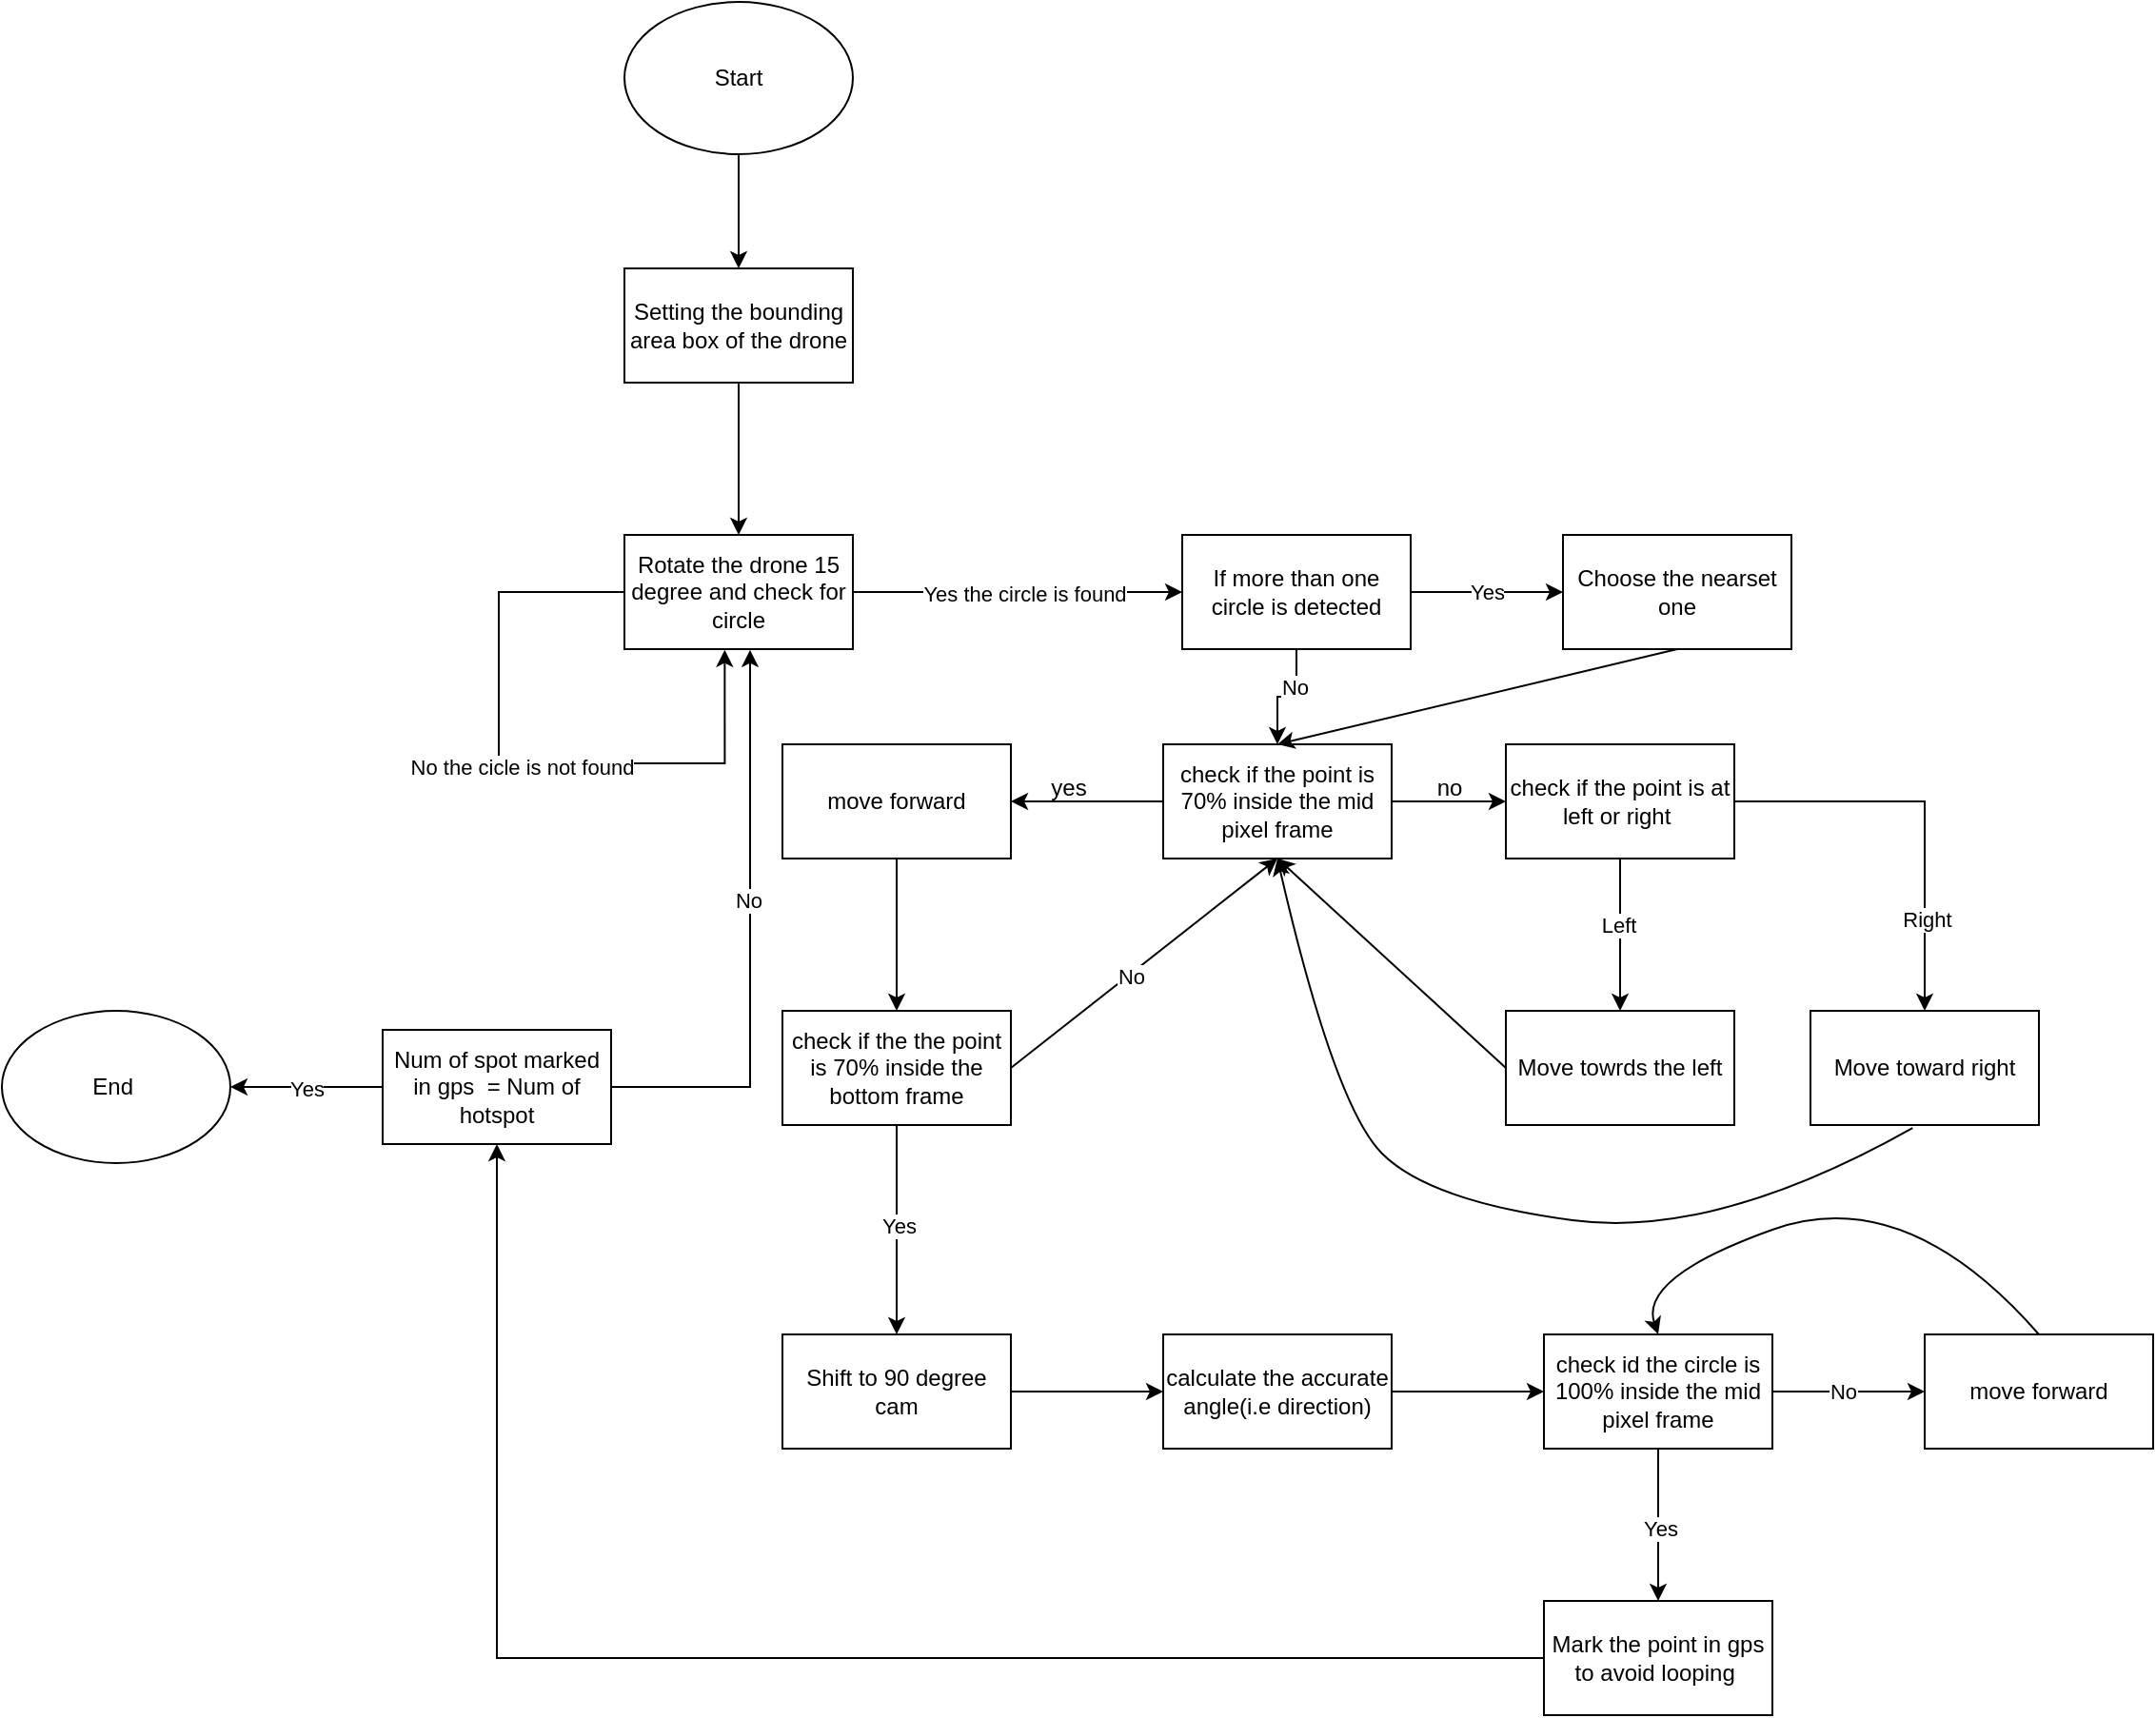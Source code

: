 <mxfile version="21.7.2" type="device">
  <diagram id="JavA-6bFF5lqvPPS7lLW" name="Page-1">
    <mxGraphModel dx="2099" dy="2076" grid="1" gridSize="10" guides="1" tooltips="1" connect="1" arrows="1" fold="1" page="1" pageScale="1" pageWidth="827" pageHeight="1169" background="none" math="0" shadow="0">
      <root>
        <mxCell id="0" />
        <mxCell id="1" parent="0" />
        <mxCell id="emxxMlhCHO6p1MzQuBsS-35" value="" style="edgeStyle=orthogonalEdgeStyle;rounded=0;orthogonalLoop=1;jettySize=auto;html=1;" edge="1" parent="1" target="emxxMlhCHO6p1MzQuBsS-34">
          <mxGeometry relative="1" as="geometry">
            <mxPoint x="-170" y="-480" as="sourcePoint" />
          </mxGeometry>
        </mxCell>
        <mxCell id="emxxMlhCHO6p1MzQuBsS-38" value="No" style="edgeLabel;html=1;align=center;verticalAlign=middle;resizable=0;points=[];" vertex="1" connectable="0" parent="emxxMlhCHO6p1MzQuBsS-35">
          <mxGeometry x="-0.082" relative="1" as="geometry">
            <mxPoint as="offset" />
          </mxGeometry>
        </mxCell>
        <mxCell id="emxxMlhCHO6p1MzQuBsS-43" value="Start" style="ellipse;whiteSpace=wrap;html=1;" vertex="1" parent="1">
          <mxGeometry x="-473" y="-960" width="120" height="80" as="geometry" />
        </mxCell>
        <mxCell id="emxxMlhCHO6p1MzQuBsS-44" value="" style="endArrow=classic;html=1;rounded=0;exitX=0.5;exitY=1;exitDx=0;exitDy=0;" edge="1" parent="1" source="emxxMlhCHO6p1MzQuBsS-43" target="emxxMlhCHO6p1MzQuBsS-45">
          <mxGeometry width="50" height="50" relative="1" as="geometry">
            <mxPoint x="-450" y="-640" as="sourcePoint" />
            <mxPoint x="-413" y="-790" as="targetPoint" />
          </mxGeometry>
        </mxCell>
        <mxCell id="emxxMlhCHO6p1MzQuBsS-47" value="" style="edgeStyle=orthogonalEdgeStyle;rounded=0;orthogonalLoop=1;jettySize=auto;html=1;" edge="1" parent="1" source="emxxMlhCHO6p1MzQuBsS-45" target="emxxMlhCHO6p1MzQuBsS-46">
          <mxGeometry relative="1" as="geometry" />
        </mxCell>
        <mxCell id="emxxMlhCHO6p1MzQuBsS-45" value="Setting the bounding area box of the drone" style="rounded=0;whiteSpace=wrap;html=1;" vertex="1" parent="1">
          <mxGeometry x="-473" y="-820" width="120" height="60" as="geometry" />
        </mxCell>
        <mxCell id="emxxMlhCHO6p1MzQuBsS-49" value="" style="edgeStyle=orthogonalEdgeStyle;rounded=0;orthogonalLoop=1;jettySize=auto;html=1;" edge="1" parent="1" source="emxxMlhCHO6p1MzQuBsS-46">
          <mxGeometry relative="1" as="geometry">
            <mxPoint x="-180" y="-650" as="targetPoint" />
          </mxGeometry>
        </mxCell>
        <mxCell id="emxxMlhCHO6p1MzQuBsS-50" value="Yes the circle is found" style="edgeLabel;html=1;align=center;verticalAlign=middle;resizable=0;points=[];" vertex="1" connectable="0" parent="emxxMlhCHO6p1MzQuBsS-49">
          <mxGeometry x="0.035" relative="1" as="geometry">
            <mxPoint as="offset" />
          </mxGeometry>
        </mxCell>
        <mxCell id="emxxMlhCHO6p1MzQuBsS-52" value="" style="edgeStyle=orthogonalEdgeStyle;rounded=0;orthogonalLoop=1;jettySize=auto;html=1;entryX=0.439;entryY=1.006;entryDx=0;entryDy=0;entryPerimeter=0;" edge="1" parent="1" source="emxxMlhCHO6p1MzQuBsS-46" target="emxxMlhCHO6p1MzQuBsS-46">
          <mxGeometry relative="1" as="geometry">
            <mxPoint x="-540" y="-490" as="targetPoint" />
            <Array as="points">
              <mxPoint x="-539" y="-650" />
              <mxPoint x="-539" y="-560" />
              <mxPoint x="-420" y="-560" />
            </Array>
          </mxGeometry>
        </mxCell>
        <mxCell id="emxxMlhCHO6p1MzQuBsS-53" value="No the cicle is not found" style="edgeLabel;html=1;align=center;verticalAlign=middle;resizable=0;points=[];" vertex="1" connectable="0" parent="emxxMlhCHO6p1MzQuBsS-52">
          <mxGeometry x="0.005" y="-2" relative="1" as="geometry">
            <mxPoint as="offset" />
          </mxGeometry>
        </mxCell>
        <mxCell id="emxxMlhCHO6p1MzQuBsS-46" value="Rotate the drone 15 degree and check for circle" style="whiteSpace=wrap;html=1;rounded=0;" vertex="1" parent="1">
          <mxGeometry x="-473" y="-680" width="120" height="60" as="geometry" />
        </mxCell>
        <mxCell id="emxxMlhCHO6p1MzQuBsS-54" value="" style="edgeStyle=orthogonalEdgeStyle;rounded=0;orthogonalLoop=1;jettySize=auto;html=1;" edge="1" parent="1" source="emxxMlhCHO6p1MzQuBsS-58" target="emxxMlhCHO6p1MzQuBsS-68">
          <mxGeometry relative="1" as="geometry" />
        </mxCell>
        <mxCell id="emxxMlhCHO6p1MzQuBsS-55" value="Left" style="edgeLabel;html=1;align=center;verticalAlign=middle;resizable=0;points=[];" vertex="1" connectable="0" parent="emxxMlhCHO6p1MzQuBsS-54">
          <mxGeometry x="-0.14" y="-1" relative="1" as="geometry">
            <mxPoint as="offset" />
          </mxGeometry>
        </mxCell>
        <mxCell id="emxxMlhCHO6p1MzQuBsS-56" value="" style="edgeStyle=orthogonalEdgeStyle;rounded=0;orthogonalLoop=1;jettySize=auto;html=1;" edge="1" parent="1" source="emxxMlhCHO6p1MzQuBsS-58" target="emxxMlhCHO6p1MzQuBsS-69">
          <mxGeometry relative="1" as="geometry" />
        </mxCell>
        <mxCell id="emxxMlhCHO6p1MzQuBsS-57" value="Right" style="edgeLabel;html=1;align=center;verticalAlign=middle;resizable=0;points=[];" vertex="1" connectable="0" parent="emxxMlhCHO6p1MzQuBsS-56">
          <mxGeometry x="0.543" y="1" relative="1" as="geometry">
            <mxPoint as="offset" />
          </mxGeometry>
        </mxCell>
        <mxCell id="emxxMlhCHO6p1MzQuBsS-58" value="check if the point is at left or right&amp;nbsp;" style="rounded=0;whiteSpace=wrap;html=1;" vertex="1" parent="1">
          <mxGeometry x="-10" y="-570" width="120" height="60" as="geometry" />
        </mxCell>
        <mxCell id="emxxMlhCHO6p1MzQuBsS-61" value="" style="edgeStyle=orthogonalEdgeStyle;rounded=0;orthogonalLoop=1;jettySize=auto;html=1;" edge="1" parent="1" source="emxxMlhCHO6p1MzQuBsS-63" target="emxxMlhCHO6p1MzQuBsS-65">
          <mxGeometry relative="1" as="geometry" />
        </mxCell>
        <mxCell id="emxxMlhCHO6p1MzQuBsS-62" value="" style="edgeStyle=orthogonalEdgeStyle;rounded=0;orthogonalLoop=1;jettySize=auto;html=1;" edge="1" parent="1" source="emxxMlhCHO6p1MzQuBsS-63" target="emxxMlhCHO6p1MzQuBsS-58">
          <mxGeometry relative="1" as="geometry" />
        </mxCell>
        <mxCell id="emxxMlhCHO6p1MzQuBsS-63" value="check if the point is 70% inside the mid pixel frame" style="rounded=0;whiteSpace=wrap;html=1;" vertex="1" parent="1">
          <mxGeometry x="-190" y="-570" width="120" height="60" as="geometry" />
        </mxCell>
        <mxCell id="emxxMlhCHO6p1MzQuBsS-64" value="" style="edgeStyle=orthogonalEdgeStyle;rounded=0;orthogonalLoop=1;jettySize=auto;html=1;" edge="1" parent="1" source="emxxMlhCHO6p1MzQuBsS-65" target="emxxMlhCHO6p1MzQuBsS-72">
          <mxGeometry relative="1" as="geometry" />
        </mxCell>
        <mxCell id="emxxMlhCHO6p1MzQuBsS-65" value="move forward" style="rounded=0;whiteSpace=wrap;html=1;" vertex="1" parent="1">
          <mxGeometry x="-390" y="-570" width="120" height="60" as="geometry" />
        </mxCell>
        <mxCell id="emxxMlhCHO6p1MzQuBsS-66" value="yes" style="text;html=1;align=center;verticalAlign=middle;resizable=0;points=[];autosize=1;strokeColor=none;fillColor=none;" vertex="1" parent="1">
          <mxGeometry x="-260" y="-562" width="40" height="30" as="geometry" />
        </mxCell>
        <mxCell id="emxxMlhCHO6p1MzQuBsS-67" value="no" style="text;html=1;align=center;verticalAlign=middle;resizable=0;points=[];autosize=1;strokeColor=none;fillColor=none;" vertex="1" parent="1">
          <mxGeometry x="-60" y="-562" width="40" height="30" as="geometry" />
        </mxCell>
        <mxCell id="emxxMlhCHO6p1MzQuBsS-68" value="Move towrds the left" style="rounded=0;whiteSpace=wrap;html=1;" vertex="1" parent="1">
          <mxGeometry x="-10" y="-430" width="120" height="60" as="geometry" />
        </mxCell>
        <mxCell id="emxxMlhCHO6p1MzQuBsS-69" value="Move toward right" style="whiteSpace=wrap;html=1;rounded=0;" vertex="1" parent="1">
          <mxGeometry x="150" y="-430" width="120" height="60" as="geometry" />
        </mxCell>
        <mxCell id="emxxMlhCHO6p1MzQuBsS-70" value="" style="curved=1;endArrow=classic;html=1;rounded=0;entryX=0.5;entryY=1;entryDx=0;entryDy=0;exitX=0.447;exitY=1.027;exitDx=0;exitDy=0;exitPerimeter=0;" edge="1" parent="1" source="emxxMlhCHO6p1MzQuBsS-69" target="emxxMlhCHO6p1MzQuBsS-63">
          <mxGeometry width="50" height="50" relative="1" as="geometry">
            <mxPoint x="-100" y="-330" as="sourcePoint" />
            <mxPoint x="-50" y="-380" as="targetPoint" />
            <Array as="points">
              <mxPoint x="100" y="-310" />
              <mxPoint x="-50" y="-330" />
              <mxPoint x="-100" y="-380" />
            </Array>
          </mxGeometry>
        </mxCell>
        <mxCell id="emxxMlhCHO6p1MzQuBsS-71" value="" style="endArrow=classic;html=1;rounded=0;entryX=0.5;entryY=1;entryDx=0;entryDy=0;exitX=0;exitY=0.5;exitDx=0;exitDy=0;" edge="1" parent="1" source="emxxMlhCHO6p1MzQuBsS-68" target="emxxMlhCHO6p1MzQuBsS-63">
          <mxGeometry width="50" height="50" relative="1" as="geometry">
            <mxPoint x="-100" y="-330" as="sourcePoint" />
            <mxPoint x="-50" y="-380" as="targetPoint" />
          </mxGeometry>
        </mxCell>
        <mxCell id="emxxMlhCHO6p1MzQuBsS-72" value="check if the the point is 70% inside the bottom frame" style="rounded=0;whiteSpace=wrap;html=1;" vertex="1" parent="1">
          <mxGeometry x="-390" y="-430" width="120" height="60" as="geometry" />
        </mxCell>
        <mxCell id="emxxMlhCHO6p1MzQuBsS-73" value="" style="endArrow=classic;html=1;rounded=0;exitX=1;exitY=0.5;exitDx=0;exitDy=0;" edge="1" parent="1" source="emxxMlhCHO6p1MzQuBsS-72">
          <mxGeometry width="50" height="50" relative="1" as="geometry">
            <mxPoint x="-100" y="-400" as="sourcePoint" />
            <mxPoint x="-130" y="-510" as="targetPoint" />
          </mxGeometry>
        </mxCell>
        <mxCell id="emxxMlhCHO6p1MzQuBsS-74" value="No" style="edgeLabel;html=1;align=center;verticalAlign=middle;resizable=0;points=[];" vertex="1" connectable="0" parent="emxxMlhCHO6p1MzQuBsS-73">
          <mxGeometry x="-0.106" y="-1" relative="1" as="geometry">
            <mxPoint as="offset" />
          </mxGeometry>
        </mxCell>
        <mxCell id="emxxMlhCHO6p1MzQuBsS-75" value="" style="endArrow=classic;html=1;rounded=0;exitX=0.5;exitY=1;exitDx=0;exitDy=0;" edge="1" parent="1" source="emxxMlhCHO6p1MzQuBsS-72">
          <mxGeometry width="50" height="50" relative="1" as="geometry">
            <mxPoint x="-70" y="-320" as="sourcePoint" />
            <mxPoint x="-330" y="-260" as="targetPoint" />
          </mxGeometry>
        </mxCell>
        <mxCell id="emxxMlhCHO6p1MzQuBsS-76" value="Yes" style="edgeLabel;html=1;align=center;verticalAlign=middle;resizable=0;points=[];" vertex="1" connectable="0" parent="emxxMlhCHO6p1MzQuBsS-75">
          <mxGeometry x="-0.041" y="1" relative="1" as="geometry">
            <mxPoint as="offset" />
          </mxGeometry>
        </mxCell>
        <mxCell id="emxxMlhCHO6p1MzQuBsS-77" value="" style="edgeStyle=orthogonalEdgeStyle;rounded=0;orthogonalLoop=1;jettySize=auto;html=1;" edge="1" parent="1" source="emxxMlhCHO6p1MzQuBsS-78" target="emxxMlhCHO6p1MzQuBsS-80">
          <mxGeometry relative="1" as="geometry" />
        </mxCell>
        <mxCell id="emxxMlhCHO6p1MzQuBsS-78" value="Shift to 90 degree cam" style="rounded=0;whiteSpace=wrap;html=1;" vertex="1" parent="1">
          <mxGeometry x="-390" y="-260" width="120" height="60" as="geometry" />
        </mxCell>
        <mxCell id="emxxMlhCHO6p1MzQuBsS-79" value="" style="edgeStyle=orthogonalEdgeStyle;rounded=0;orthogonalLoop=1;jettySize=auto;html=1;" edge="1" parent="1" source="emxxMlhCHO6p1MzQuBsS-80" target="emxxMlhCHO6p1MzQuBsS-85">
          <mxGeometry relative="1" as="geometry" />
        </mxCell>
        <mxCell id="emxxMlhCHO6p1MzQuBsS-80" value="calculate the accurate angle(i.e direction)" style="rounded=0;whiteSpace=wrap;html=1;" vertex="1" parent="1">
          <mxGeometry x="-190" y="-260" width="120" height="60" as="geometry" />
        </mxCell>
        <mxCell id="emxxMlhCHO6p1MzQuBsS-81" value="" style="edgeStyle=orthogonalEdgeStyle;rounded=0;orthogonalLoop=1;jettySize=auto;html=1;" edge="1" parent="1" source="emxxMlhCHO6p1MzQuBsS-85" target="emxxMlhCHO6p1MzQuBsS-86">
          <mxGeometry relative="1" as="geometry" />
        </mxCell>
        <mxCell id="emxxMlhCHO6p1MzQuBsS-82" value="No" style="edgeLabel;html=1;align=center;verticalAlign=middle;resizable=0;points=[];" vertex="1" connectable="0" parent="emxxMlhCHO6p1MzQuBsS-81">
          <mxGeometry x="-0.082" relative="1" as="geometry">
            <mxPoint as="offset" />
          </mxGeometry>
        </mxCell>
        <mxCell id="emxxMlhCHO6p1MzQuBsS-83" value="" style="edgeStyle=orthogonalEdgeStyle;rounded=0;orthogonalLoop=1;jettySize=auto;html=1;" edge="1" parent="1" source="emxxMlhCHO6p1MzQuBsS-85">
          <mxGeometry relative="1" as="geometry">
            <mxPoint x="70" y="-120" as="targetPoint" />
          </mxGeometry>
        </mxCell>
        <mxCell id="emxxMlhCHO6p1MzQuBsS-84" value="Yes" style="edgeLabel;html=1;align=center;verticalAlign=middle;resizable=0;points=[];" vertex="1" connectable="0" parent="emxxMlhCHO6p1MzQuBsS-83">
          <mxGeometry x="0.051" relative="1" as="geometry">
            <mxPoint as="offset" />
          </mxGeometry>
        </mxCell>
        <mxCell id="emxxMlhCHO6p1MzQuBsS-85" value="check id the circle is 100% inside the mid pixel frame" style="rounded=0;whiteSpace=wrap;html=1;" vertex="1" parent="1">
          <mxGeometry x="10" y="-260" width="120" height="60" as="geometry" />
        </mxCell>
        <mxCell id="emxxMlhCHO6p1MzQuBsS-86" value="move forward" style="rounded=0;whiteSpace=wrap;html=1;" vertex="1" parent="1">
          <mxGeometry x="210" y="-260" width="120" height="60" as="geometry" />
        </mxCell>
        <mxCell id="emxxMlhCHO6p1MzQuBsS-87" value="" style="curved=1;endArrow=classic;html=1;rounded=0;entryX=0.5;entryY=0;entryDx=0;entryDy=0;exitX=0.5;exitY=0;exitDx=0;exitDy=0;" edge="1" parent="1" source="emxxMlhCHO6p1MzQuBsS-86" target="emxxMlhCHO6p1MzQuBsS-85">
          <mxGeometry width="50" height="50" relative="1" as="geometry">
            <mxPoint y="-210" as="sourcePoint" />
            <mxPoint x="50" y="-260" as="targetPoint" />
            <Array as="points">
              <mxPoint x="200" y="-340" />
              <mxPoint x="60" y="-290" />
            </Array>
          </mxGeometry>
        </mxCell>
        <mxCell id="emxxMlhCHO6p1MzQuBsS-89" value="" style="edgeStyle=orthogonalEdgeStyle;rounded=0;orthogonalLoop=1;jettySize=auto;html=1;" edge="1" parent="1" source="emxxMlhCHO6p1MzQuBsS-88" target="emxxMlhCHO6p1MzQuBsS-63">
          <mxGeometry relative="1" as="geometry" />
        </mxCell>
        <mxCell id="emxxMlhCHO6p1MzQuBsS-90" value="No" style="edgeLabel;html=1;align=center;verticalAlign=middle;resizable=0;points=[];" vertex="1" connectable="0" parent="emxxMlhCHO6p1MzQuBsS-89">
          <mxGeometry x="-0.338" y="-1" relative="1" as="geometry">
            <mxPoint as="offset" />
          </mxGeometry>
        </mxCell>
        <mxCell id="emxxMlhCHO6p1MzQuBsS-92" value="Yes" style="edgeStyle=orthogonalEdgeStyle;rounded=0;orthogonalLoop=1;jettySize=auto;html=1;" edge="1" parent="1" source="emxxMlhCHO6p1MzQuBsS-88" target="emxxMlhCHO6p1MzQuBsS-91">
          <mxGeometry relative="1" as="geometry" />
        </mxCell>
        <mxCell id="emxxMlhCHO6p1MzQuBsS-88" value="If more than one circle is detected" style="rounded=0;whiteSpace=wrap;html=1;" vertex="1" parent="1">
          <mxGeometry x="-180" y="-680" width="120" height="60" as="geometry" />
        </mxCell>
        <mxCell id="emxxMlhCHO6p1MzQuBsS-91" value="Choose the nearset one" style="rounded=0;whiteSpace=wrap;html=1;" vertex="1" parent="1">
          <mxGeometry x="20" y="-680" width="120" height="60" as="geometry" />
        </mxCell>
        <mxCell id="emxxMlhCHO6p1MzQuBsS-94" value="" style="endArrow=classic;html=1;rounded=0;entryX=0.5;entryY=0;entryDx=0;entryDy=0;exitX=0.5;exitY=1;exitDx=0;exitDy=0;" edge="1" parent="1" source="emxxMlhCHO6p1MzQuBsS-91" target="emxxMlhCHO6p1MzQuBsS-63">
          <mxGeometry width="50" height="50" relative="1" as="geometry">
            <mxPoint x="-90" y="-480" as="sourcePoint" />
            <mxPoint x="-40" y="-530" as="targetPoint" />
          </mxGeometry>
        </mxCell>
        <mxCell id="emxxMlhCHO6p1MzQuBsS-97" style="edgeStyle=orthogonalEdgeStyle;rounded=0;orthogonalLoop=1;jettySize=auto;html=1;" edge="1" parent="1" source="emxxMlhCHO6p1MzQuBsS-95" target="emxxMlhCHO6p1MzQuBsS-100">
          <mxGeometry relative="1" as="geometry">
            <mxPoint x="-540" y="-390" as="targetPoint" />
          </mxGeometry>
        </mxCell>
        <mxCell id="emxxMlhCHO6p1MzQuBsS-95" value="Mark the point in gps to avoid looping&amp;nbsp;" style="rounded=0;whiteSpace=wrap;html=1;" vertex="1" parent="1">
          <mxGeometry x="10" y="-120" width="120" height="60" as="geometry" />
        </mxCell>
        <mxCell id="emxxMlhCHO6p1MzQuBsS-102" value="" style="edgeStyle=orthogonalEdgeStyle;rounded=0;orthogonalLoop=1;jettySize=auto;html=1;" edge="1" parent="1" source="emxxMlhCHO6p1MzQuBsS-100">
          <mxGeometry relative="1" as="geometry">
            <mxPoint x="-680.0" y="-390" as="targetPoint" />
          </mxGeometry>
        </mxCell>
        <mxCell id="emxxMlhCHO6p1MzQuBsS-103" value="Yes" style="edgeLabel;html=1;align=center;verticalAlign=middle;resizable=0;points=[];" vertex="1" connectable="0" parent="emxxMlhCHO6p1MzQuBsS-102">
          <mxGeometry x="0.008" relative="1" as="geometry">
            <mxPoint as="offset" />
          </mxGeometry>
        </mxCell>
        <mxCell id="emxxMlhCHO6p1MzQuBsS-104" style="edgeStyle=orthogonalEdgeStyle;rounded=0;orthogonalLoop=1;jettySize=auto;html=1;entryX=0.55;entryY=1.007;entryDx=0;entryDy=0;entryPerimeter=0;" edge="1" parent="1" source="emxxMlhCHO6p1MzQuBsS-100" target="emxxMlhCHO6p1MzQuBsS-46">
          <mxGeometry relative="1" as="geometry" />
        </mxCell>
        <mxCell id="emxxMlhCHO6p1MzQuBsS-105" value="No" style="edgeLabel;html=1;align=center;verticalAlign=middle;resizable=0;points=[];" vertex="1" connectable="0" parent="emxxMlhCHO6p1MzQuBsS-104">
          <mxGeometry x="0.13" y="1" relative="1" as="geometry">
            <mxPoint as="offset" />
          </mxGeometry>
        </mxCell>
        <mxCell id="emxxMlhCHO6p1MzQuBsS-100" value="Num of spot marked in gps&amp;nbsp; = Num of hotspot" style="rounded=0;whiteSpace=wrap;html=1;" vertex="1" parent="1">
          <mxGeometry x="-600" y="-420" width="120" height="60" as="geometry" />
        </mxCell>
        <mxCell id="emxxMlhCHO6p1MzQuBsS-106" value="End&amp;nbsp;" style="ellipse;whiteSpace=wrap;html=1;" vertex="1" parent="1">
          <mxGeometry x="-800" y="-430" width="120" height="80" as="geometry" />
        </mxCell>
      </root>
    </mxGraphModel>
  </diagram>
</mxfile>

